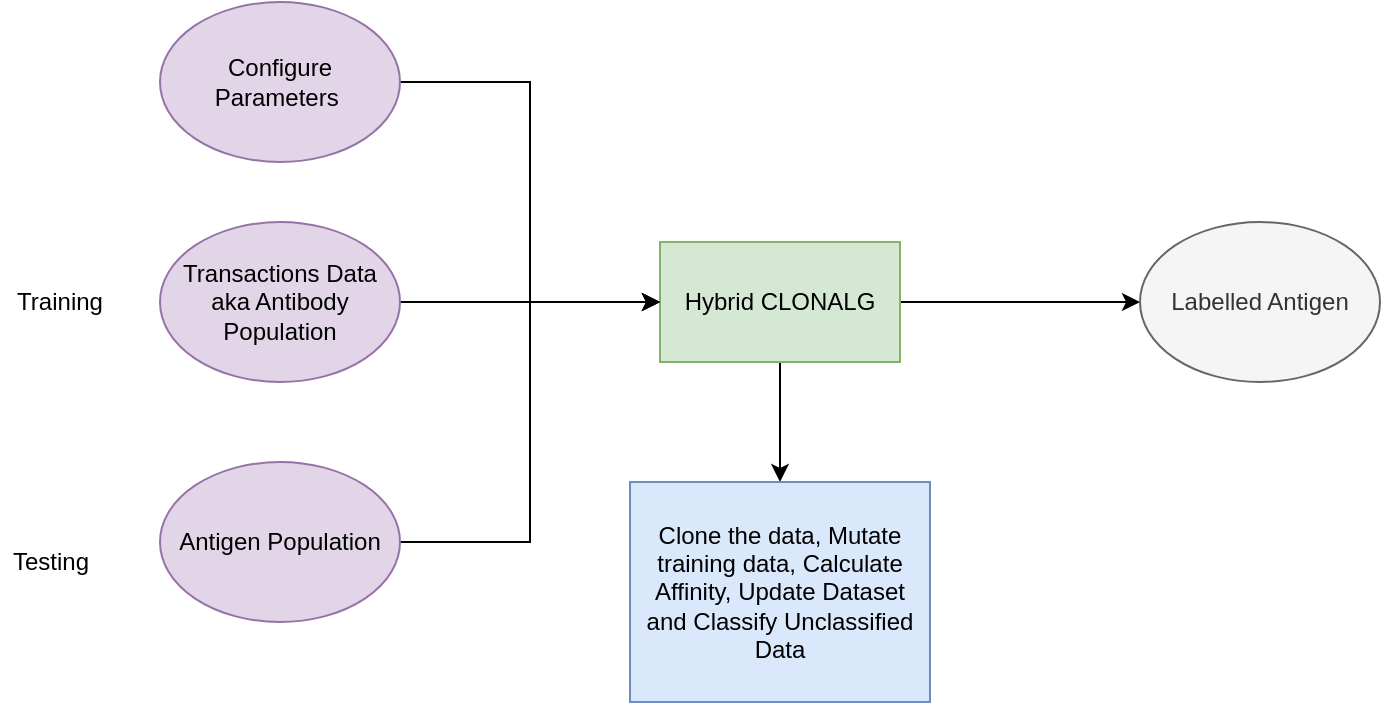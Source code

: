 <mxfile version="13.3.9" type="device"><diagram id="Az3KR_qlgfXw9Ng2jIsY" name="Page-1"><mxGraphModel dx="946" dy="613" grid="1" gridSize="10" guides="1" tooltips="1" connect="1" arrows="1" fold="1" page="1" pageScale="1" pageWidth="827" pageHeight="1169" math="0" shadow="0"><root><mxCell id="0"/><mxCell id="1" parent="0"/><mxCell id="cj0DwDdzUUt8SrYykjFj-7" style="edgeStyle=orthogonalEdgeStyle;rounded=0;orthogonalLoop=1;jettySize=auto;html=1;entryX=0.5;entryY=0;entryDx=0;entryDy=0;" edge="1" parent="1" source="cj0DwDdzUUt8SrYykjFj-1" target="cj0DwDdzUUt8SrYykjFj-2"><mxGeometry relative="1" as="geometry"/></mxCell><mxCell id="cj0DwDdzUUt8SrYykjFj-12" style="edgeStyle=orthogonalEdgeStyle;rounded=0;orthogonalLoop=1;jettySize=auto;html=1;entryX=0;entryY=0.5;entryDx=0;entryDy=0;" edge="1" parent="1" source="cj0DwDdzUUt8SrYykjFj-1" target="cj0DwDdzUUt8SrYykjFj-11"><mxGeometry relative="1" as="geometry"/></mxCell><mxCell id="cj0DwDdzUUt8SrYykjFj-1" value="Hybrid CLONALG" style="rounded=0;whiteSpace=wrap;html=1;fillColor=#d5e8d4;strokeColor=#82b366;" vertex="1" parent="1"><mxGeometry x="370" y="130" width="120" height="60" as="geometry"/></mxCell><mxCell id="cj0DwDdzUUt8SrYykjFj-2" value="Clone the data, Mutate training data, Calculate Affinity, Update Dataset and Classify Unclassified Data" style="rounded=0;whiteSpace=wrap;html=1;fillColor=#dae8fc;strokeColor=#6c8ebf;" vertex="1" parent="1"><mxGeometry x="355" y="250" width="150" height="110" as="geometry"/></mxCell><mxCell id="cj0DwDdzUUt8SrYykjFj-9" style="edgeStyle=orthogonalEdgeStyle;rounded=0;orthogonalLoop=1;jettySize=auto;html=1;" edge="1" parent="1" source="cj0DwDdzUUt8SrYykjFj-3"><mxGeometry relative="1" as="geometry"><mxPoint x="370" y="160" as="targetPoint"/></mxGeometry></mxCell><mxCell id="cj0DwDdzUUt8SrYykjFj-3" value="Transactions Data aka Antibody Population" style="ellipse;whiteSpace=wrap;html=1;fillColor=#e1d5e7;strokeColor=#9673a6;" vertex="1" parent="1"><mxGeometry x="120" y="120" width="120" height="80" as="geometry"/></mxCell><mxCell id="cj0DwDdzUUt8SrYykjFj-8" style="edgeStyle=orthogonalEdgeStyle;rounded=0;orthogonalLoop=1;jettySize=auto;html=1;entryX=0;entryY=0.5;entryDx=0;entryDy=0;" edge="1" parent="1" source="cj0DwDdzUUt8SrYykjFj-4" target="cj0DwDdzUUt8SrYykjFj-1"><mxGeometry relative="1" as="geometry"/></mxCell><mxCell id="cj0DwDdzUUt8SrYykjFj-4" value="Configure Parameters&amp;nbsp;" style="ellipse;whiteSpace=wrap;html=1;fillColor=#e1d5e7;strokeColor=#9673a6;" vertex="1" parent="1"><mxGeometry x="120" y="10" width="120" height="80" as="geometry"/></mxCell><mxCell id="cj0DwDdzUUt8SrYykjFj-10" style="edgeStyle=orthogonalEdgeStyle;rounded=0;orthogonalLoop=1;jettySize=auto;html=1;entryX=0;entryY=0.5;entryDx=0;entryDy=0;" edge="1" parent="1" source="cj0DwDdzUUt8SrYykjFj-5" target="cj0DwDdzUUt8SrYykjFj-1"><mxGeometry relative="1" as="geometry"/></mxCell><mxCell id="cj0DwDdzUUt8SrYykjFj-5" value="Antigen Population" style="ellipse;whiteSpace=wrap;html=1;fillColor=#e1d5e7;strokeColor=#9673a6;" vertex="1" parent="1"><mxGeometry x="120" y="240" width="120" height="80" as="geometry"/></mxCell><mxCell id="cj0DwDdzUUt8SrYykjFj-11" value="Labelled Antigen" style="ellipse;whiteSpace=wrap;html=1;fillColor=#f5f5f5;strokeColor=#666666;fontColor=#333333;" vertex="1" parent="1"><mxGeometry x="610" y="120" width="120" height="80" as="geometry"/></mxCell><mxCell id="cj0DwDdzUUt8SrYykjFj-13" value="Training" style="text;html=1;strokeColor=none;fillColor=none;align=center;verticalAlign=middle;whiteSpace=wrap;rounded=0;" vertex="1" parent="1"><mxGeometry x="50" y="150" width="40" height="20" as="geometry"/></mxCell><mxCell id="cj0DwDdzUUt8SrYykjFj-14" value="Testing" style="text;html=1;align=center;verticalAlign=middle;resizable=0;points=[];autosize=1;" vertex="1" parent="1"><mxGeometry x="40" y="280" width="50" height="20" as="geometry"/></mxCell></root></mxGraphModel></diagram></mxfile>